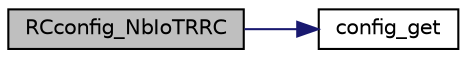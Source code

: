 digraph "RCconfig_NbIoTRRC"
{
 // LATEX_PDF_SIZE
  edge [fontname="Helvetica",fontsize="10",labelfontname="Helvetica",labelfontsize="10"];
  node [fontname="Helvetica",fontsize="10",shape=record];
  rankdir="LR";
  Node1 [label="RCconfig_NbIoTRRC",height=0.2,width=0.4,color="black", fillcolor="grey75", style="filled", fontcolor="black",tooltip=" "];
  Node1 -> Node2 [color="midnightblue",fontsize="10",style="solid",fontname="Helvetica"];
  Node2 [label="config_get",height=0.2,width=0.4,color="black", fillcolor="white", style="filled",URL="$cu__test_8c.html#a3d38a8623290b9d0a89306036e1c53b4",tooltip=" "];
}
